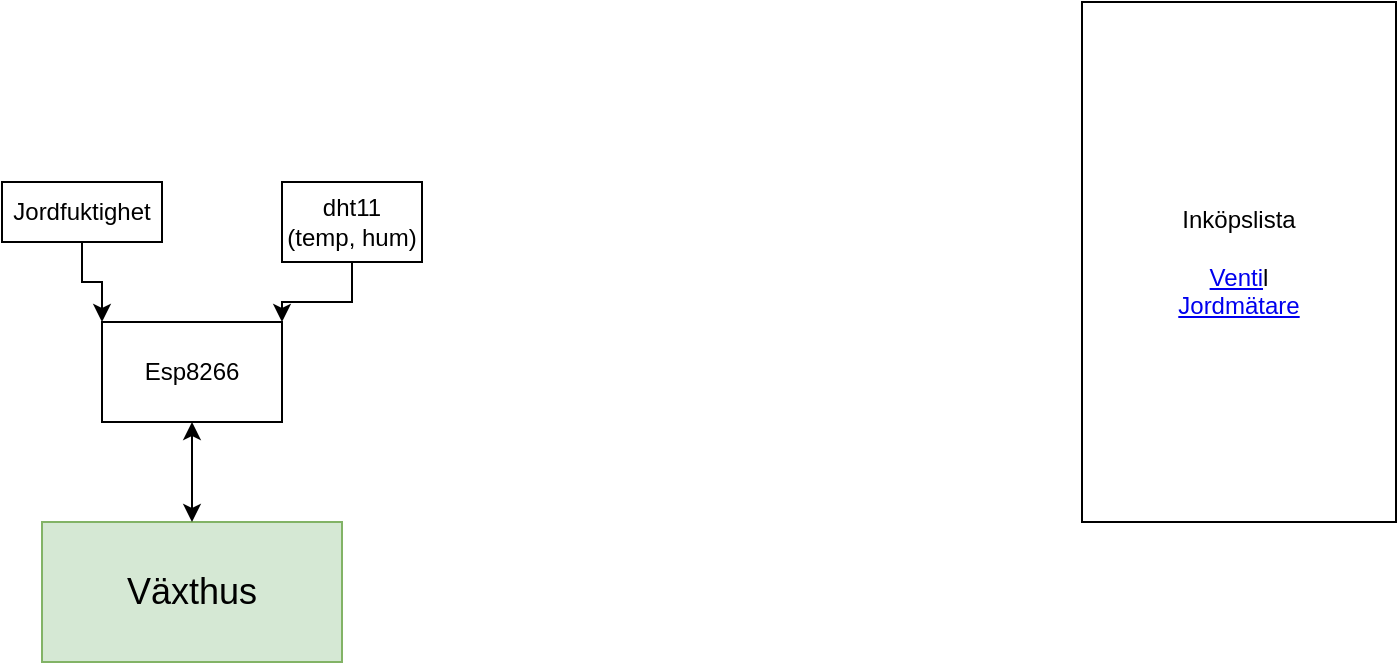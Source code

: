 <mxfile version="25.0.3">
  <diagram name="Sida-1" id="S1aX9hF0R4ryH1p3xK2n">
    <mxGraphModel dx="794" dy="1627" grid="1" gridSize="10" guides="1" tooltips="1" connect="1" arrows="1" fold="1" page="1" pageScale="1" pageWidth="827" pageHeight="1169" math="0" shadow="0">
      <root>
        <mxCell id="0" />
        <mxCell id="1" parent="0" />
        <mxCell id="YpvVOzl85OfcXX8SGw4_-1" value="&lt;font style=&quot;font-size: 18px;&quot;&gt;Växthus&lt;/font&gt;" style="rounded=0;whiteSpace=wrap;html=1;fillColor=#d5e8d4;strokeColor=#82b366;" parent="1" vertex="1">
          <mxGeometry x="120" y="250" width="150" height="70" as="geometry" />
        </mxCell>
        <mxCell id="YpvVOzl85OfcXX8SGw4_-2" value="Esp8266" style="rounded=0;whiteSpace=wrap;html=1;" parent="1" vertex="1">
          <mxGeometry x="150" y="150" width="90" height="50" as="geometry" />
        </mxCell>
        <mxCell id="YpvVOzl85OfcXX8SGw4_-6" value="" style="endArrow=classic;startArrow=classic;html=1;rounded=0;exitX=0.5;exitY=0;exitDx=0;exitDy=0;entryX=0.5;entryY=1;entryDx=0;entryDy=0;" parent="1" source="YpvVOzl85OfcXX8SGw4_-1" target="YpvVOzl85OfcXX8SGw4_-2" edge="1">
          <mxGeometry width="50" height="50" relative="1" as="geometry">
            <mxPoint x="320" y="250" as="sourcePoint" />
            <mxPoint x="370" y="200" as="targetPoint" />
          </mxGeometry>
        </mxCell>
        <mxCell id="YpvVOzl85OfcXX8SGw4_-9" style="edgeStyle=orthogonalEdgeStyle;rounded=0;orthogonalLoop=1;jettySize=auto;html=1;entryX=1;entryY=0;entryDx=0;entryDy=0;" parent="1" source="YpvVOzl85OfcXX8SGw4_-8" target="YpvVOzl85OfcXX8SGw4_-2" edge="1">
          <mxGeometry relative="1" as="geometry" />
        </mxCell>
        <mxCell id="YpvVOzl85OfcXX8SGw4_-8" value="&lt;div&gt;dht11&lt;/div&gt;&lt;div&gt;(temp, hum)&lt;br&gt;&lt;/div&gt;" style="rounded=0;whiteSpace=wrap;html=1;" parent="1" vertex="1">
          <mxGeometry x="240" y="80" width="70" height="40" as="geometry" />
        </mxCell>
        <mxCell id="YpvVOzl85OfcXX8SGw4_-11" style="edgeStyle=orthogonalEdgeStyle;rounded=0;orthogonalLoop=1;jettySize=auto;html=1;entryX=0;entryY=0;entryDx=0;entryDy=0;" parent="1" source="YpvVOzl85OfcXX8SGw4_-10" target="YpvVOzl85OfcXX8SGw4_-2" edge="1">
          <mxGeometry relative="1" as="geometry" />
        </mxCell>
        <mxCell id="YpvVOzl85OfcXX8SGw4_-10" value="Jordfuktighet" style="rounded=0;whiteSpace=wrap;html=1;" parent="1" vertex="1">
          <mxGeometry x="100" y="80" width="80" height="30" as="geometry" />
        </mxCell>
        <mxCell id="YpvVOzl85OfcXX8SGw4_-13" value="Inköpslista&lt;div&gt;&lt;br&gt;&lt;/div&gt;&lt;div&gt;&lt;a href=&quot;https://www.biltema.se/bygg/vvs/sanitet-och-vatten/ventiler-vvs/minikulventiler-vvs/minikulventil-rak-12-x-12-2000061360&quot;&gt;Venti&lt;/a&gt;l&lt;/div&gt;&lt;div&gt;&lt;a href=&quot;https://www.electrokit.com/jordfuktighetssensor&quot;&gt;Jordmätare&lt;/a&gt;&lt;/div&gt;" style="rounded=0;whiteSpace=wrap;html=1;" parent="1" vertex="1">
          <mxGeometry x="640" y="-10" width="157" height="260" as="geometry" />
        </mxCell>
      </root>
    </mxGraphModel>
  </diagram>
</mxfile>
